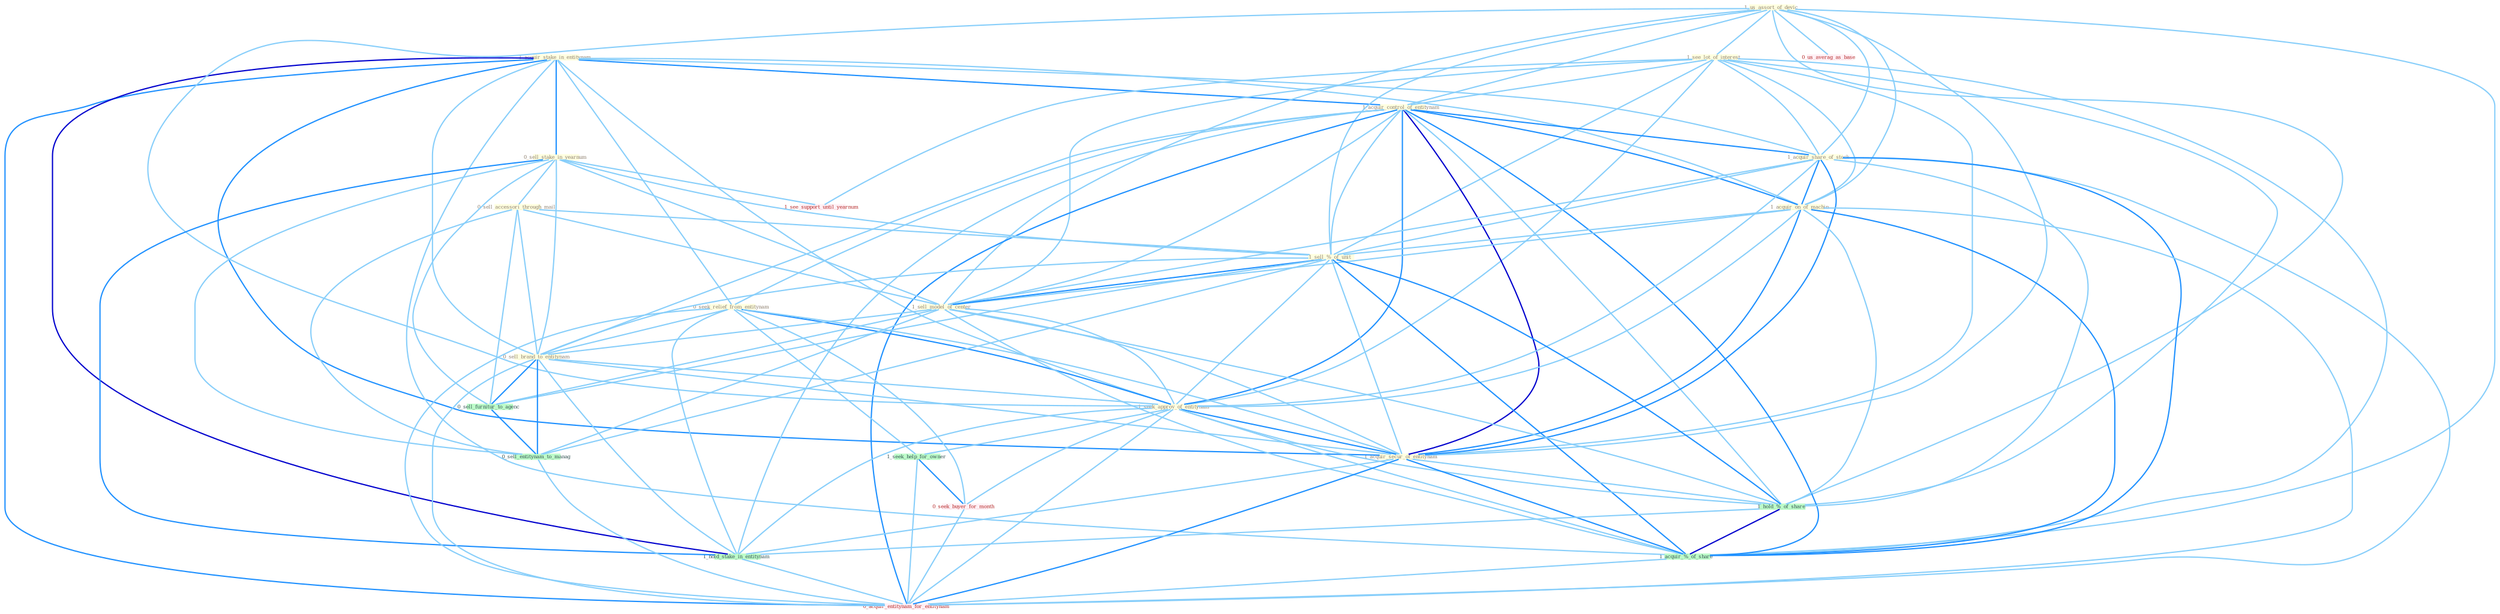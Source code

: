 Graph G{ 
    node
    [shape=polygon,style=filled,width=.5,height=.06,color="#BDFCC9",fixedsize=true,fontsize=4,
    fontcolor="#2f4f4f"];
    {node
    [color="#ffffe0", fontcolor="#8b7d6b"] "1_acquir_stake_in_entitynam " "1_us_assort_of_devic " "1_see_lot_of_interest " "1_acquir_control_of_entitynam " "0_sell_stake_in_yearnum " "1_acquir_share_of_stock " "0_seek_relief_from_entitynam " "1_acquir_on_of_machin " "0_sell_accessori_through_mail " "1_sell_%_of_unit " "1_sell_model_of_center " "0_sell_brand_to_entitynam " "1_seek_approv_of_entitynam " "1_acquir_secur_of_entitynam "}
{node [color="#fff0f5", fontcolor="#b22222"] "0_seek_buyer_for_month " "1_see_support_until_yearnum " "0_us_averag_as_base " "0_acquir_entitynam_for_entitynam "}
edge [color="#B0E2FF"];

	"1_acquir_stake_in_entitynam " -- "1_acquir_control_of_entitynam " [w="2", color="#1e90ff" , len=0.8];
	"1_acquir_stake_in_entitynam " -- "0_sell_stake_in_yearnum " [w="2", color="#1e90ff" , len=0.8];
	"1_acquir_stake_in_entitynam " -- "1_acquir_share_of_stock " [w="1", color="#87cefa" ];
	"1_acquir_stake_in_entitynam " -- "0_seek_relief_from_entitynam " [w="1", color="#87cefa" ];
	"1_acquir_stake_in_entitynam " -- "1_acquir_on_of_machin " [w="1", color="#87cefa" ];
	"1_acquir_stake_in_entitynam " -- "0_sell_brand_to_entitynam " [w="1", color="#87cefa" ];
	"1_acquir_stake_in_entitynam " -- "1_seek_approv_of_entitynam " [w="1", color="#87cefa" ];
	"1_acquir_stake_in_entitynam " -- "1_acquir_secur_of_entitynam " [w="2", color="#1e90ff" , len=0.8];
	"1_acquir_stake_in_entitynam " -- "1_hold_stake_in_entitynam " [w="3", color="#0000cd" , len=0.6];
	"1_acquir_stake_in_entitynam " -- "1_acquir_%_of_share " [w="1", color="#87cefa" ];
	"1_acquir_stake_in_entitynam " -- "0_acquir_entitynam_for_entitynam " [w="2", color="#1e90ff" , len=0.8];
	"1_us_assort_of_devic " -- "1_see_lot_of_interest " [w="1", color="#87cefa" ];
	"1_us_assort_of_devic " -- "1_acquir_control_of_entitynam " [w="1", color="#87cefa" ];
	"1_us_assort_of_devic " -- "1_acquir_share_of_stock " [w="1", color="#87cefa" ];
	"1_us_assort_of_devic " -- "1_acquir_on_of_machin " [w="1", color="#87cefa" ];
	"1_us_assort_of_devic " -- "1_sell_%_of_unit " [w="1", color="#87cefa" ];
	"1_us_assort_of_devic " -- "1_sell_model_of_center " [w="1", color="#87cefa" ];
	"1_us_assort_of_devic " -- "1_seek_approv_of_entitynam " [w="1", color="#87cefa" ];
	"1_us_assort_of_devic " -- "1_acquir_secur_of_entitynam " [w="1", color="#87cefa" ];
	"1_us_assort_of_devic " -- "1_hold_%_of_share " [w="1", color="#87cefa" ];
	"1_us_assort_of_devic " -- "1_acquir_%_of_share " [w="1", color="#87cefa" ];
	"1_us_assort_of_devic " -- "0_us_averag_as_base " [w="1", color="#87cefa" ];
	"1_see_lot_of_interest " -- "1_acquir_control_of_entitynam " [w="1", color="#87cefa" ];
	"1_see_lot_of_interest " -- "1_acquir_share_of_stock " [w="1", color="#87cefa" ];
	"1_see_lot_of_interest " -- "1_acquir_on_of_machin " [w="1", color="#87cefa" ];
	"1_see_lot_of_interest " -- "1_sell_%_of_unit " [w="1", color="#87cefa" ];
	"1_see_lot_of_interest " -- "1_sell_model_of_center " [w="1", color="#87cefa" ];
	"1_see_lot_of_interest " -- "1_seek_approv_of_entitynam " [w="1", color="#87cefa" ];
	"1_see_lot_of_interest " -- "1_acquir_secur_of_entitynam " [w="1", color="#87cefa" ];
	"1_see_lot_of_interest " -- "1_hold_%_of_share " [w="1", color="#87cefa" ];
	"1_see_lot_of_interest " -- "1_acquir_%_of_share " [w="1", color="#87cefa" ];
	"1_see_lot_of_interest " -- "1_see_support_until_yearnum " [w="1", color="#87cefa" ];
	"1_acquir_control_of_entitynam " -- "1_acquir_share_of_stock " [w="2", color="#1e90ff" , len=0.8];
	"1_acquir_control_of_entitynam " -- "0_seek_relief_from_entitynam " [w="1", color="#87cefa" ];
	"1_acquir_control_of_entitynam " -- "1_acquir_on_of_machin " [w="2", color="#1e90ff" , len=0.8];
	"1_acquir_control_of_entitynam " -- "1_sell_%_of_unit " [w="1", color="#87cefa" ];
	"1_acquir_control_of_entitynam " -- "1_sell_model_of_center " [w="1", color="#87cefa" ];
	"1_acquir_control_of_entitynam " -- "0_sell_brand_to_entitynam " [w="1", color="#87cefa" ];
	"1_acquir_control_of_entitynam " -- "1_seek_approv_of_entitynam " [w="2", color="#1e90ff" , len=0.8];
	"1_acquir_control_of_entitynam " -- "1_acquir_secur_of_entitynam " [w="3", color="#0000cd" , len=0.6];
	"1_acquir_control_of_entitynam " -- "1_hold_%_of_share " [w="1", color="#87cefa" ];
	"1_acquir_control_of_entitynam " -- "1_hold_stake_in_entitynam " [w="1", color="#87cefa" ];
	"1_acquir_control_of_entitynam " -- "1_acquir_%_of_share " [w="2", color="#1e90ff" , len=0.8];
	"1_acquir_control_of_entitynam " -- "0_acquir_entitynam_for_entitynam " [w="2", color="#1e90ff" , len=0.8];
	"0_sell_stake_in_yearnum " -- "0_sell_accessori_through_mail " [w="1", color="#87cefa" ];
	"0_sell_stake_in_yearnum " -- "1_sell_%_of_unit " [w="1", color="#87cefa" ];
	"0_sell_stake_in_yearnum " -- "1_sell_model_of_center " [w="1", color="#87cefa" ];
	"0_sell_stake_in_yearnum " -- "0_sell_brand_to_entitynam " [w="1", color="#87cefa" ];
	"0_sell_stake_in_yearnum " -- "1_hold_stake_in_entitynam " [w="2", color="#1e90ff" , len=0.8];
	"0_sell_stake_in_yearnum " -- "1_see_support_until_yearnum " [w="1", color="#87cefa" ];
	"0_sell_stake_in_yearnum " -- "0_sell_furnitur_to_agenc " [w="1", color="#87cefa" ];
	"0_sell_stake_in_yearnum " -- "0_sell_entitynam_to_manag " [w="1", color="#87cefa" ];
	"1_acquir_share_of_stock " -- "1_acquir_on_of_machin " [w="2", color="#1e90ff" , len=0.8];
	"1_acquir_share_of_stock " -- "1_sell_%_of_unit " [w="1", color="#87cefa" ];
	"1_acquir_share_of_stock " -- "1_sell_model_of_center " [w="1", color="#87cefa" ];
	"1_acquir_share_of_stock " -- "1_seek_approv_of_entitynam " [w="1", color="#87cefa" ];
	"1_acquir_share_of_stock " -- "1_acquir_secur_of_entitynam " [w="2", color="#1e90ff" , len=0.8];
	"1_acquir_share_of_stock " -- "1_hold_%_of_share " [w="1", color="#87cefa" ];
	"1_acquir_share_of_stock " -- "1_acquir_%_of_share " [w="2", color="#1e90ff" , len=0.8];
	"1_acquir_share_of_stock " -- "0_acquir_entitynam_for_entitynam " [w="1", color="#87cefa" ];
	"0_seek_relief_from_entitynam " -- "0_sell_brand_to_entitynam " [w="1", color="#87cefa" ];
	"0_seek_relief_from_entitynam " -- "1_seek_approv_of_entitynam " [w="2", color="#1e90ff" , len=0.8];
	"0_seek_relief_from_entitynam " -- "1_acquir_secur_of_entitynam " [w="1", color="#87cefa" ];
	"0_seek_relief_from_entitynam " -- "1_hold_stake_in_entitynam " [w="1", color="#87cefa" ];
	"0_seek_relief_from_entitynam " -- "1_seek_help_for_owner " [w="1", color="#87cefa" ];
	"0_seek_relief_from_entitynam " -- "0_seek_buyer_for_month " [w="1", color="#87cefa" ];
	"0_seek_relief_from_entitynam " -- "0_acquir_entitynam_for_entitynam " [w="1", color="#87cefa" ];
	"1_acquir_on_of_machin " -- "1_sell_%_of_unit " [w="1", color="#87cefa" ];
	"1_acquir_on_of_machin " -- "1_sell_model_of_center " [w="1", color="#87cefa" ];
	"1_acquir_on_of_machin " -- "1_seek_approv_of_entitynam " [w="1", color="#87cefa" ];
	"1_acquir_on_of_machin " -- "1_acquir_secur_of_entitynam " [w="2", color="#1e90ff" , len=0.8];
	"1_acquir_on_of_machin " -- "1_hold_%_of_share " [w="1", color="#87cefa" ];
	"1_acquir_on_of_machin " -- "1_acquir_%_of_share " [w="2", color="#1e90ff" , len=0.8];
	"1_acquir_on_of_machin " -- "0_acquir_entitynam_for_entitynam " [w="1", color="#87cefa" ];
	"0_sell_accessori_through_mail " -- "1_sell_%_of_unit " [w="1", color="#87cefa" ];
	"0_sell_accessori_through_mail " -- "1_sell_model_of_center " [w="1", color="#87cefa" ];
	"0_sell_accessori_through_mail " -- "0_sell_brand_to_entitynam " [w="1", color="#87cefa" ];
	"0_sell_accessori_through_mail " -- "0_sell_furnitur_to_agenc " [w="1", color="#87cefa" ];
	"0_sell_accessori_through_mail " -- "0_sell_entitynam_to_manag " [w="1", color="#87cefa" ];
	"1_sell_%_of_unit " -- "1_sell_model_of_center " [w="2", color="#1e90ff" , len=0.8];
	"1_sell_%_of_unit " -- "0_sell_brand_to_entitynam " [w="1", color="#87cefa" ];
	"1_sell_%_of_unit " -- "1_seek_approv_of_entitynam " [w="1", color="#87cefa" ];
	"1_sell_%_of_unit " -- "1_acquir_secur_of_entitynam " [w="1", color="#87cefa" ];
	"1_sell_%_of_unit " -- "1_hold_%_of_share " [w="2", color="#1e90ff" , len=0.8];
	"1_sell_%_of_unit " -- "1_acquir_%_of_share " [w="2", color="#1e90ff" , len=0.8];
	"1_sell_%_of_unit " -- "0_sell_furnitur_to_agenc " [w="1", color="#87cefa" ];
	"1_sell_%_of_unit " -- "0_sell_entitynam_to_manag " [w="1", color="#87cefa" ];
	"1_sell_model_of_center " -- "0_sell_brand_to_entitynam " [w="1", color="#87cefa" ];
	"1_sell_model_of_center " -- "1_seek_approv_of_entitynam " [w="1", color="#87cefa" ];
	"1_sell_model_of_center " -- "1_acquir_secur_of_entitynam " [w="1", color="#87cefa" ];
	"1_sell_model_of_center " -- "1_hold_%_of_share " [w="1", color="#87cefa" ];
	"1_sell_model_of_center " -- "1_acquir_%_of_share " [w="1", color="#87cefa" ];
	"1_sell_model_of_center " -- "0_sell_furnitur_to_agenc " [w="1", color="#87cefa" ];
	"1_sell_model_of_center " -- "0_sell_entitynam_to_manag " [w="1", color="#87cefa" ];
	"0_sell_brand_to_entitynam " -- "1_seek_approv_of_entitynam " [w="1", color="#87cefa" ];
	"0_sell_brand_to_entitynam " -- "1_acquir_secur_of_entitynam " [w="1", color="#87cefa" ];
	"0_sell_brand_to_entitynam " -- "1_hold_stake_in_entitynam " [w="1", color="#87cefa" ];
	"0_sell_brand_to_entitynam " -- "0_sell_furnitur_to_agenc " [w="2", color="#1e90ff" , len=0.8];
	"0_sell_brand_to_entitynam " -- "0_sell_entitynam_to_manag " [w="2", color="#1e90ff" , len=0.8];
	"0_sell_brand_to_entitynam " -- "0_acquir_entitynam_for_entitynam " [w="1", color="#87cefa" ];
	"1_seek_approv_of_entitynam " -- "1_acquir_secur_of_entitynam " [w="2", color="#1e90ff" , len=0.8];
	"1_seek_approv_of_entitynam " -- "1_hold_%_of_share " [w="1", color="#87cefa" ];
	"1_seek_approv_of_entitynam " -- "1_hold_stake_in_entitynam " [w="1", color="#87cefa" ];
	"1_seek_approv_of_entitynam " -- "1_seek_help_for_owner " [w="1", color="#87cefa" ];
	"1_seek_approv_of_entitynam " -- "0_seek_buyer_for_month " [w="1", color="#87cefa" ];
	"1_seek_approv_of_entitynam " -- "1_acquir_%_of_share " [w="1", color="#87cefa" ];
	"1_seek_approv_of_entitynam " -- "0_acquir_entitynam_for_entitynam " [w="1", color="#87cefa" ];
	"1_acquir_secur_of_entitynam " -- "1_hold_%_of_share " [w="1", color="#87cefa" ];
	"1_acquir_secur_of_entitynam " -- "1_hold_stake_in_entitynam " [w="1", color="#87cefa" ];
	"1_acquir_secur_of_entitynam " -- "1_acquir_%_of_share " [w="2", color="#1e90ff" , len=0.8];
	"1_acquir_secur_of_entitynam " -- "0_acquir_entitynam_for_entitynam " [w="2", color="#1e90ff" , len=0.8];
	"1_hold_%_of_share " -- "1_hold_stake_in_entitynam " [w="1", color="#87cefa" ];
	"1_hold_%_of_share " -- "1_acquir_%_of_share " [w="3", color="#0000cd" , len=0.6];
	"1_hold_stake_in_entitynam " -- "0_acquir_entitynam_for_entitynam " [w="1", color="#87cefa" ];
	"1_seek_help_for_owner " -- "0_seek_buyer_for_month " [w="2", color="#1e90ff" , len=0.8];
	"1_seek_help_for_owner " -- "0_acquir_entitynam_for_entitynam " [w="1", color="#87cefa" ];
	"0_seek_buyer_for_month " -- "0_acquir_entitynam_for_entitynam " [w="1", color="#87cefa" ];
	"1_acquir_%_of_share " -- "0_acquir_entitynam_for_entitynam " [w="1", color="#87cefa" ];
	"0_sell_furnitur_to_agenc " -- "0_sell_entitynam_to_manag " [w="2", color="#1e90ff" , len=0.8];
	"0_sell_entitynam_to_manag " -- "0_acquir_entitynam_for_entitynam " [w="1", color="#87cefa" ];
}